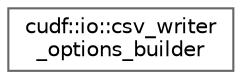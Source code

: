 digraph "类继承关系图"
{
 // LATEX_PDF_SIZE
  bgcolor="transparent";
  edge [fontname=Helvetica,fontsize=10,labelfontname=Helvetica,labelfontsize=10];
  node [fontname=Helvetica,fontsize=10,shape=box,height=0.2,width=0.4];
  rankdir="LR";
  Node0 [id="Node000000",label="cudf::io::csv_writer\l_options_builder",height=0.2,width=0.4,color="grey40", fillcolor="white", style="filled",URL="$classcudf_1_1io_1_1csv__writer__options__builder.html",tooltip="Builder to build options for writer_csv()"];
}
